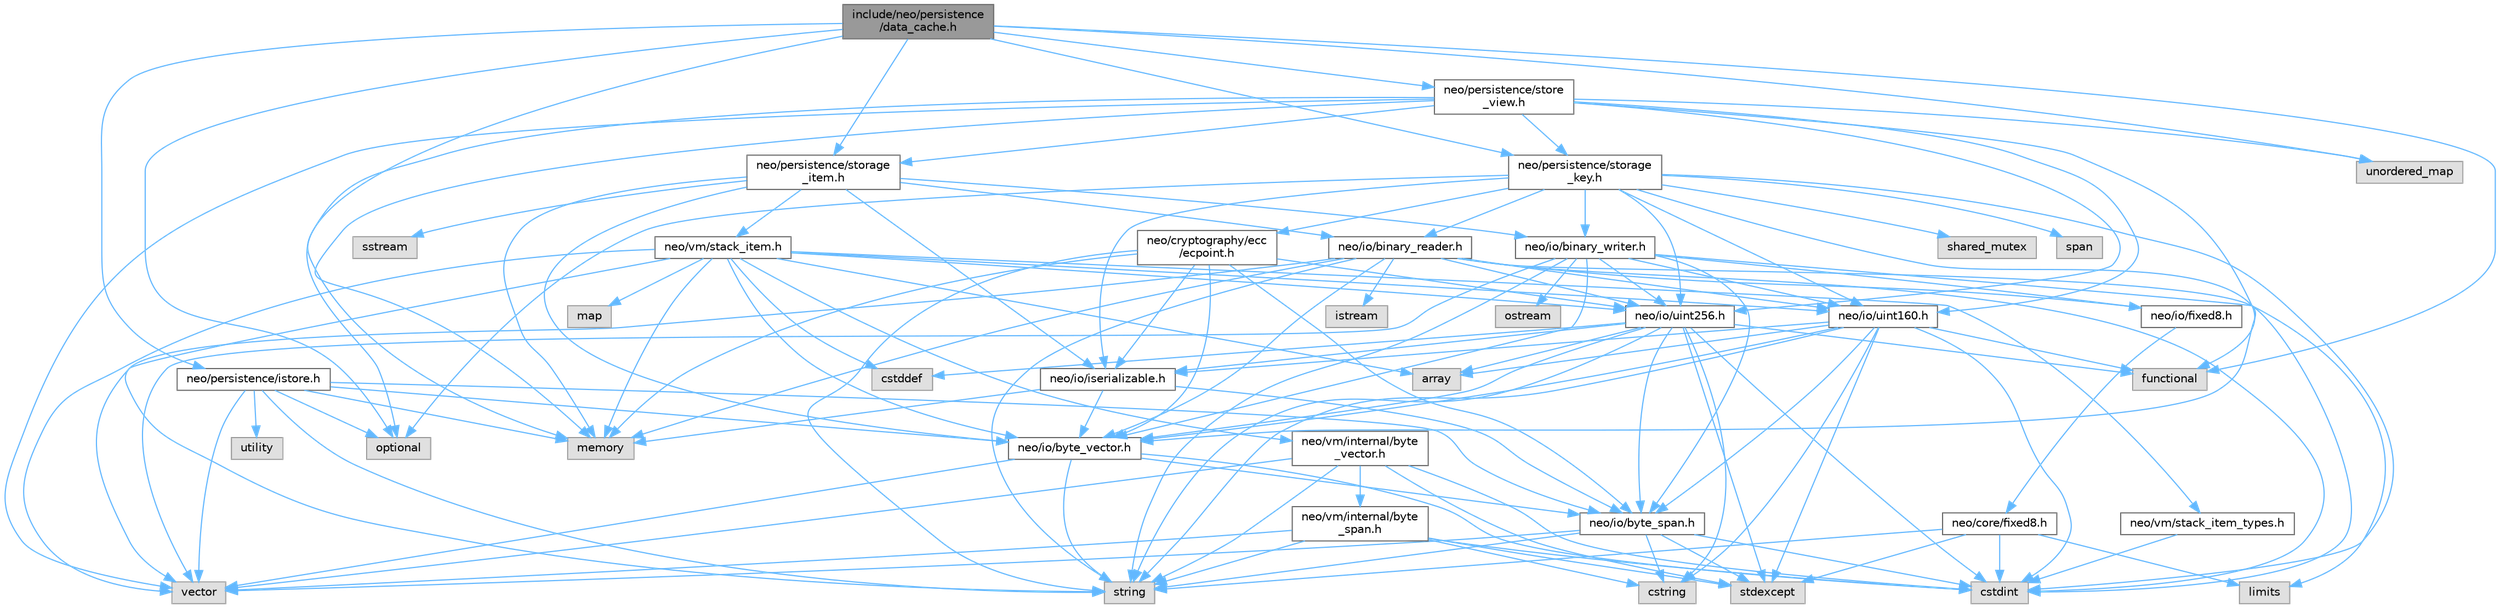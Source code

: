 digraph "include/neo/persistence/data_cache.h"
{
 // LATEX_PDF_SIZE
  bgcolor="transparent";
  edge [fontname=Helvetica,fontsize=10,labelfontname=Helvetica,labelfontsize=10];
  node [fontname=Helvetica,fontsize=10,shape=box,height=0.2,width=0.4];
  Node1 [id="Node000001",label="include/neo/persistence\l/data_cache.h",height=0.2,width=0.4,color="gray40", fillcolor="grey60", style="filled", fontcolor="black",tooltip=" "];
  Node1 -> Node2 [id="edge1_Node000001_Node000002",color="steelblue1",style="solid",tooltip=" "];
  Node2 [id="Node000002",label="neo/persistence/istore.h",height=0.2,width=0.4,color="grey40", fillcolor="white", style="filled",URL="$istore_8h.html",tooltip=" "];
  Node2 -> Node3 [id="edge2_Node000002_Node000003",color="steelblue1",style="solid",tooltip=" "];
  Node3 [id="Node000003",label="neo/io/byte_span.h",height=0.2,width=0.4,color="grey40", fillcolor="white", style="filled",URL="$io_2byte__span_8h.html",tooltip=" "];
  Node3 -> Node4 [id="edge3_Node000003_Node000004",color="steelblue1",style="solid",tooltip=" "];
  Node4 [id="Node000004",label="cstdint",height=0.2,width=0.4,color="grey60", fillcolor="#E0E0E0", style="filled",tooltip=" "];
  Node3 -> Node5 [id="edge4_Node000003_Node000005",color="steelblue1",style="solid",tooltip=" "];
  Node5 [id="Node000005",label="cstring",height=0.2,width=0.4,color="grey60", fillcolor="#E0E0E0", style="filled",tooltip=" "];
  Node3 -> Node6 [id="edge5_Node000003_Node000006",color="steelblue1",style="solid",tooltip=" "];
  Node6 [id="Node000006",label="stdexcept",height=0.2,width=0.4,color="grey60", fillcolor="#E0E0E0", style="filled",tooltip=" "];
  Node3 -> Node7 [id="edge6_Node000003_Node000007",color="steelblue1",style="solid",tooltip=" "];
  Node7 [id="Node000007",label="string",height=0.2,width=0.4,color="grey60", fillcolor="#E0E0E0", style="filled",tooltip=" "];
  Node3 -> Node8 [id="edge7_Node000003_Node000008",color="steelblue1",style="solid",tooltip=" "];
  Node8 [id="Node000008",label="vector",height=0.2,width=0.4,color="grey60", fillcolor="#E0E0E0", style="filled",tooltip=" "];
  Node2 -> Node9 [id="edge8_Node000002_Node000009",color="steelblue1",style="solid",tooltip=" "];
  Node9 [id="Node000009",label="neo/io/byte_vector.h",height=0.2,width=0.4,color="grey40", fillcolor="white", style="filled",URL="$io_2byte__vector_8h.html",tooltip=" "];
  Node9 -> Node3 [id="edge9_Node000009_Node000003",color="steelblue1",style="solid",tooltip=" "];
  Node9 -> Node4 [id="edge10_Node000009_Node000004",color="steelblue1",style="solid",tooltip=" "];
  Node9 -> Node7 [id="edge11_Node000009_Node000007",color="steelblue1",style="solid",tooltip=" "];
  Node9 -> Node8 [id="edge12_Node000009_Node000008",color="steelblue1",style="solid",tooltip=" "];
  Node2 -> Node10 [id="edge13_Node000002_Node000010",color="steelblue1",style="solid",tooltip=" "];
  Node10 [id="Node000010",label="memory",height=0.2,width=0.4,color="grey60", fillcolor="#E0E0E0", style="filled",tooltip=" "];
  Node2 -> Node11 [id="edge14_Node000002_Node000011",color="steelblue1",style="solid",tooltip=" "];
  Node11 [id="Node000011",label="optional",height=0.2,width=0.4,color="grey60", fillcolor="#E0E0E0", style="filled",tooltip=" "];
  Node2 -> Node7 [id="edge15_Node000002_Node000007",color="steelblue1",style="solid",tooltip=" "];
  Node2 -> Node12 [id="edge16_Node000002_Node000012",color="steelblue1",style="solid",tooltip=" "];
  Node12 [id="Node000012",label="utility",height=0.2,width=0.4,color="grey60", fillcolor="#E0E0E0", style="filled",tooltip=" "];
  Node2 -> Node8 [id="edge17_Node000002_Node000008",color="steelblue1",style="solid",tooltip=" "];
  Node1 -> Node13 [id="edge18_Node000001_Node000013",color="steelblue1",style="solid",tooltip=" "];
  Node13 [id="Node000013",label="neo/persistence/storage\l_item.h",height=0.2,width=0.4,color="grey40", fillcolor="white", style="filled",URL="$persistence_2storage__item_8h.html",tooltip=" "];
  Node13 -> Node14 [id="edge19_Node000013_Node000014",color="steelblue1",style="solid",tooltip=" "];
  Node14 [id="Node000014",label="neo/io/binary_reader.h",height=0.2,width=0.4,color="grey40", fillcolor="white", style="filled",URL="$binary__reader_8h.html",tooltip=" "];
  Node14 -> Node9 [id="edge20_Node000014_Node000009",color="steelblue1",style="solid",tooltip=" "];
  Node14 -> Node15 [id="edge21_Node000014_Node000015",color="steelblue1",style="solid",tooltip=" "];
  Node15 [id="Node000015",label="neo/io/fixed8.h",height=0.2,width=0.4,color="grey40", fillcolor="white", style="filled",URL="$io_2fixed8_8h.html",tooltip=" "];
  Node15 -> Node16 [id="edge22_Node000015_Node000016",color="steelblue1",style="solid",tooltip=" "];
  Node16 [id="Node000016",label="neo/core/fixed8.h",height=0.2,width=0.4,color="grey40", fillcolor="white", style="filled",URL="$core_2fixed8_8h.html",tooltip=" "];
  Node16 -> Node4 [id="edge23_Node000016_Node000004",color="steelblue1",style="solid",tooltip=" "];
  Node16 -> Node17 [id="edge24_Node000016_Node000017",color="steelblue1",style="solid",tooltip=" "];
  Node17 [id="Node000017",label="limits",height=0.2,width=0.4,color="grey60", fillcolor="#E0E0E0", style="filled",tooltip=" "];
  Node16 -> Node6 [id="edge25_Node000016_Node000006",color="steelblue1",style="solid",tooltip=" "];
  Node16 -> Node7 [id="edge26_Node000016_Node000007",color="steelblue1",style="solid",tooltip=" "];
  Node14 -> Node18 [id="edge27_Node000014_Node000018",color="steelblue1",style="solid",tooltip=" "];
  Node18 [id="Node000018",label="neo/io/uint160.h",height=0.2,width=0.4,color="grey40", fillcolor="white", style="filled",URL="$uint160_8h.html",tooltip=" "];
  Node18 -> Node3 [id="edge28_Node000018_Node000003",color="steelblue1",style="solid",tooltip=" "];
  Node18 -> Node9 [id="edge29_Node000018_Node000009",color="steelblue1",style="solid",tooltip=" "];
  Node18 -> Node19 [id="edge30_Node000018_Node000019",color="steelblue1",style="solid",tooltip=" "];
  Node19 [id="Node000019",label="neo/io/iserializable.h",height=0.2,width=0.4,color="grey40", fillcolor="white", style="filled",URL="$iserializable_8h.html",tooltip=" "];
  Node19 -> Node3 [id="edge31_Node000019_Node000003",color="steelblue1",style="solid",tooltip=" "];
  Node19 -> Node9 [id="edge32_Node000019_Node000009",color="steelblue1",style="solid",tooltip=" "];
  Node19 -> Node10 [id="edge33_Node000019_Node000010",color="steelblue1",style="solid",tooltip=" "];
  Node18 -> Node20 [id="edge34_Node000018_Node000020",color="steelblue1",style="solid",tooltip=" "];
  Node20 [id="Node000020",label="array",height=0.2,width=0.4,color="grey60", fillcolor="#E0E0E0", style="filled",tooltip=" "];
  Node18 -> Node4 [id="edge35_Node000018_Node000004",color="steelblue1",style="solid",tooltip=" "];
  Node18 -> Node5 [id="edge36_Node000018_Node000005",color="steelblue1",style="solid",tooltip=" "];
  Node18 -> Node21 [id="edge37_Node000018_Node000021",color="steelblue1",style="solid",tooltip=" "];
  Node21 [id="Node000021",label="functional",height=0.2,width=0.4,color="grey60", fillcolor="#E0E0E0", style="filled",tooltip=" "];
  Node18 -> Node6 [id="edge38_Node000018_Node000006",color="steelblue1",style="solid",tooltip=" "];
  Node18 -> Node7 [id="edge39_Node000018_Node000007",color="steelblue1",style="solid",tooltip=" "];
  Node14 -> Node22 [id="edge40_Node000014_Node000022",color="steelblue1",style="solid",tooltip=" "];
  Node22 [id="Node000022",label="neo/io/uint256.h",height=0.2,width=0.4,color="grey40", fillcolor="white", style="filled",URL="$uint256_8h.html",tooltip=" "];
  Node22 -> Node3 [id="edge41_Node000022_Node000003",color="steelblue1",style="solid",tooltip=" "];
  Node22 -> Node9 [id="edge42_Node000022_Node000009",color="steelblue1",style="solid",tooltip=" "];
  Node22 -> Node19 [id="edge43_Node000022_Node000019",color="steelblue1",style="solid",tooltip=" "];
  Node22 -> Node20 [id="edge44_Node000022_Node000020",color="steelblue1",style="solid",tooltip=" "];
  Node22 -> Node23 [id="edge45_Node000022_Node000023",color="steelblue1",style="solid",tooltip=" "];
  Node23 [id="Node000023",label="cstddef",height=0.2,width=0.4,color="grey60", fillcolor="#E0E0E0", style="filled",tooltip=" "];
  Node22 -> Node4 [id="edge46_Node000022_Node000004",color="steelblue1",style="solid",tooltip=" "];
  Node22 -> Node5 [id="edge47_Node000022_Node000005",color="steelblue1",style="solid",tooltip=" "];
  Node22 -> Node21 [id="edge48_Node000022_Node000021",color="steelblue1",style="solid",tooltip=" "];
  Node22 -> Node6 [id="edge49_Node000022_Node000006",color="steelblue1",style="solid",tooltip=" "];
  Node22 -> Node7 [id="edge50_Node000022_Node000007",color="steelblue1",style="solid",tooltip=" "];
  Node14 -> Node4 [id="edge51_Node000014_Node000004",color="steelblue1",style="solid",tooltip=" "];
  Node14 -> Node24 [id="edge52_Node000014_Node000024",color="steelblue1",style="solid",tooltip=" "];
  Node24 [id="Node000024",label="istream",height=0.2,width=0.4,color="grey60", fillcolor="#E0E0E0", style="filled",tooltip=" "];
  Node14 -> Node17 [id="edge53_Node000014_Node000017",color="steelblue1",style="solid",tooltip=" "];
  Node14 -> Node10 [id="edge54_Node000014_Node000010",color="steelblue1",style="solid",tooltip=" "];
  Node14 -> Node7 [id="edge55_Node000014_Node000007",color="steelblue1",style="solid",tooltip=" "];
  Node14 -> Node8 [id="edge56_Node000014_Node000008",color="steelblue1",style="solid",tooltip=" "];
  Node13 -> Node25 [id="edge57_Node000013_Node000025",color="steelblue1",style="solid",tooltip=" "];
  Node25 [id="Node000025",label="neo/io/binary_writer.h",height=0.2,width=0.4,color="grey40", fillcolor="white", style="filled",URL="$binary__writer_8h.html",tooltip=" "];
  Node25 -> Node3 [id="edge58_Node000025_Node000003",color="steelblue1",style="solid",tooltip=" "];
  Node25 -> Node9 [id="edge59_Node000025_Node000009",color="steelblue1",style="solid",tooltip=" "];
  Node25 -> Node15 [id="edge60_Node000025_Node000015",color="steelblue1",style="solid",tooltip=" "];
  Node25 -> Node18 [id="edge61_Node000025_Node000018",color="steelblue1",style="solid",tooltip=" "];
  Node25 -> Node22 [id="edge62_Node000025_Node000022",color="steelblue1",style="solid",tooltip=" "];
  Node25 -> Node4 [id="edge63_Node000025_Node000004",color="steelblue1",style="solid",tooltip=" "];
  Node25 -> Node26 [id="edge64_Node000025_Node000026",color="steelblue1",style="solid",tooltip=" "];
  Node26 [id="Node000026",label="ostream",height=0.2,width=0.4,color="grey60", fillcolor="#E0E0E0", style="filled",tooltip=" "];
  Node25 -> Node7 [id="edge65_Node000025_Node000007",color="steelblue1",style="solid",tooltip=" "];
  Node25 -> Node8 [id="edge66_Node000025_Node000008",color="steelblue1",style="solid",tooltip=" "];
  Node13 -> Node9 [id="edge67_Node000013_Node000009",color="steelblue1",style="solid",tooltip=" "];
  Node13 -> Node19 [id="edge68_Node000013_Node000019",color="steelblue1",style="solid",tooltip=" "];
  Node13 -> Node27 [id="edge69_Node000013_Node000027",color="steelblue1",style="solid",tooltip=" "];
  Node27 [id="Node000027",label="neo/vm/stack_item.h",height=0.2,width=0.4,color="grey40", fillcolor="white", style="filled",URL="$stack__item_8h.html",tooltip=" "];
  Node27 -> Node9 [id="edge70_Node000027_Node000009",color="steelblue1",style="solid",tooltip=" "];
  Node27 -> Node18 [id="edge71_Node000027_Node000018",color="steelblue1",style="solid",tooltip=" "];
  Node27 -> Node22 [id="edge72_Node000027_Node000022",color="steelblue1",style="solid",tooltip=" "];
  Node27 -> Node28 [id="edge73_Node000027_Node000028",color="steelblue1",style="solid",tooltip=" "];
  Node28 [id="Node000028",label="neo/vm/internal/byte\l_vector.h",height=0.2,width=0.4,color="grey40", fillcolor="white", style="filled",URL="$vm_2internal_2byte__vector_8h.html",tooltip=" "];
  Node28 -> Node29 [id="edge74_Node000028_Node000029",color="steelblue1",style="solid",tooltip=" "];
  Node29 [id="Node000029",label="neo/vm/internal/byte\l_span.h",height=0.2,width=0.4,color="grey40", fillcolor="white", style="filled",URL="$vm_2internal_2byte__span_8h.html",tooltip=" "];
  Node29 -> Node4 [id="edge75_Node000029_Node000004",color="steelblue1",style="solid",tooltip=" "];
  Node29 -> Node5 [id="edge76_Node000029_Node000005",color="steelblue1",style="solid",tooltip=" "];
  Node29 -> Node6 [id="edge77_Node000029_Node000006",color="steelblue1",style="solid",tooltip=" "];
  Node29 -> Node7 [id="edge78_Node000029_Node000007",color="steelblue1",style="solid",tooltip=" "];
  Node29 -> Node8 [id="edge79_Node000029_Node000008",color="steelblue1",style="solid",tooltip=" "];
  Node28 -> Node4 [id="edge80_Node000028_Node000004",color="steelblue1",style="solid",tooltip=" "];
  Node28 -> Node6 [id="edge81_Node000028_Node000006",color="steelblue1",style="solid",tooltip=" "];
  Node28 -> Node7 [id="edge82_Node000028_Node000007",color="steelblue1",style="solid",tooltip=" "];
  Node28 -> Node8 [id="edge83_Node000028_Node000008",color="steelblue1",style="solid",tooltip=" "];
  Node27 -> Node30 [id="edge84_Node000027_Node000030",color="steelblue1",style="solid",tooltip=" "];
  Node30 [id="Node000030",label="neo/vm/stack_item_types.h",height=0.2,width=0.4,color="grey40", fillcolor="white", style="filled",URL="$stack__item__types_8h.html",tooltip=" "];
  Node30 -> Node4 [id="edge85_Node000030_Node000004",color="steelblue1",style="solid",tooltip=" "];
  Node27 -> Node20 [id="edge86_Node000027_Node000020",color="steelblue1",style="solid",tooltip=" "];
  Node27 -> Node23 [id="edge87_Node000027_Node000023",color="steelblue1",style="solid",tooltip=" "];
  Node27 -> Node31 [id="edge88_Node000027_Node000031",color="steelblue1",style="solid",tooltip=" "];
  Node31 [id="Node000031",label="map",height=0.2,width=0.4,color="grey60", fillcolor="#E0E0E0", style="filled",tooltip=" "];
  Node27 -> Node10 [id="edge89_Node000027_Node000010",color="steelblue1",style="solid",tooltip=" "];
  Node27 -> Node7 [id="edge90_Node000027_Node000007",color="steelblue1",style="solid",tooltip=" "];
  Node27 -> Node8 [id="edge91_Node000027_Node000008",color="steelblue1",style="solid",tooltip=" "];
  Node13 -> Node10 [id="edge92_Node000013_Node000010",color="steelblue1",style="solid",tooltip=" "];
  Node13 -> Node32 [id="edge93_Node000013_Node000032",color="steelblue1",style="solid",tooltip=" "];
  Node32 [id="Node000032",label="sstream",height=0.2,width=0.4,color="grey60", fillcolor="#E0E0E0", style="filled",tooltip=" "];
  Node1 -> Node33 [id="edge94_Node000001_Node000033",color="steelblue1",style="solid",tooltip=" "];
  Node33 [id="Node000033",label="neo/persistence/storage\l_key.h",height=0.2,width=0.4,color="grey40", fillcolor="white", style="filled",URL="$persistence_2storage__key_8h.html",tooltip=" "];
  Node33 -> Node34 [id="edge95_Node000033_Node000034",color="steelblue1",style="solid",tooltip=" "];
  Node34 [id="Node000034",label="neo/cryptography/ecc\l/ecpoint.h",height=0.2,width=0.4,color="grey40", fillcolor="white", style="filled",URL="$ecpoint_8h.html",tooltip=" "];
  Node34 -> Node3 [id="edge96_Node000034_Node000003",color="steelblue1",style="solid",tooltip=" "];
  Node34 -> Node9 [id="edge97_Node000034_Node000009",color="steelblue1",style="solid",tooltip=" "];
  Node34 -> Node19 [id="edge98_Node000034_Node000019",color="steelblue1",style="solid",tooltip=" "];
  Node34 -> Node22 [id="edge99_Node000034_Node000022",color="steelblue1",style="solid",tooltip=" "];
  Node34 -> Node10 [id="edge100_Node000034_Node000010",color="steelblue1",style="solid",tooltip=" "];
  Node34 -> Node7 [id="edge101_Node000034_Node000007",color="steelblue1",style="solid",tooltip=" "];
  Node33 -> Node14 [id="edge102_Node000033_Node000014",color="steelblue1",style="solid",tooltip=" "];
  Node33 -> Node25 [id="edge103_Node000033_Node000025",color="steelblue1",style="solid",tooltip=" "];
  Node33 -> Node9 [id="edge104_Node000033_Node000009",color="steelblue1",style="solid",tooltip=" "];
  Node33 -> Node19 [id="edge105_Node000033_Node000019",color="steelblue1",style="solid",tooltip=" "];
  Node33 -> Node18 [id="edge106_Node000033_Node000018",color="steelblue1",style="solid",tooltip=" "];
  Node33 -> Node22 [id="edge107_Node000033_Node000022",color="steelblue1",style="solid",tooltip=" "];
  Node33 -> Node4 [id="edge108_Node000033_Node000004",color="steelblue1",style="solid",tooltip=" "];
  Node33 -> Node11 [id="edge109_Node000033_Node000011",color="steelblue1",style="solid",tooltip=" "];
  Node33 -> Node35 [id="edge110_Node000033_Node000035",color="steelblue1",style="solid",tooltip=" "];
  Node35 [id="Node000035",label="shared_mutex",height=0.2,width=0.4,color="grey60", fillcolor="#E0E0E0", style="filled",tooltip=" "];
  Node33 -> Node36 [id="edge111_Node000033_Node000036",color="steelblue1",style="solid",tooltip=" "];
  Node36 [id="Node000036",label="span",height=0.2,width=0.4,color="grey60", fillcolor="#E0E0E0", style="filled",tooltip=" "];
  Node1 -> Node37 [id="edge112_Node000001_Node000037",color="steelblue1",style="solid",tooltip=" "];
  Node37 [id="Node000037",label="neo/persistence/store\l_view.h",height=0.2,width=0.4,color="grey40", fillcolor="white", style="filled",URL="$store__view_8h.html",tooltip=" "];
  Node37 -> Node18 [id="edge113_Node000037_Node000018",color="steelblue1",style="solid",tooltip=" "];
  Node37 -> Node22 [id="edge114_Node000037_Node000022",color="steelblue1",style="solid",tooltip=" "];
  Node37 -> Node13 [id="edge115_Node000037_Node000013",color="steelblue1",style="solid",tooltip=" "];
  Node37 -> Node33 [id="edge116_Node000037_Node000033",color="steelblue1",style="solid",tooltip=" "];
  Node37 -> Node21 [id="edge117_Node000037_Node000021",color="steelblue1",style="solid",tooltip=" "];
  Node37 -> Node10 [id="edge118_Node000037_Node000010",color="steelblue1",style="solid",tooltip=" "];
  Node37 -> Node11 [id="edge119_Node000037_Node000011",color="steelblue1",style="solid",tooltip=" "];
  Node37 -> Node38 [id="edge120_Node000037_Node000038",color="steelblue1",style="solid",tooltip=" "];
  Node38 [id="Node000038",label="unordered_map",height=0.2,width=0.4,color="grey60", fillcolor="#E0E0E0", style="filled",tooltip=" "];
  Node37 -> Node8 [id="edge121_Node000037_Node000008",color="steelblue1",style="solid",tooltip=" "];
  Node1 -> Node21 [id="edge122_Node000001_Node000021",color="steelblue1",style="solid",tooltip=" "];
  Node1 -> Node10 [id="edge123_Node000001_Node000010",color="steelblue1",style="solid",tooltip=" "];
  Node1 -> Node11 [id="edge124_Node000001_Node000011",color="steelblue1",style="solid",tooltip=" "];
  Node1 -> Node38 [id="edge125_Node000001_Node000038",color="steelblue1",style="solid",tooltip=" "];
}

